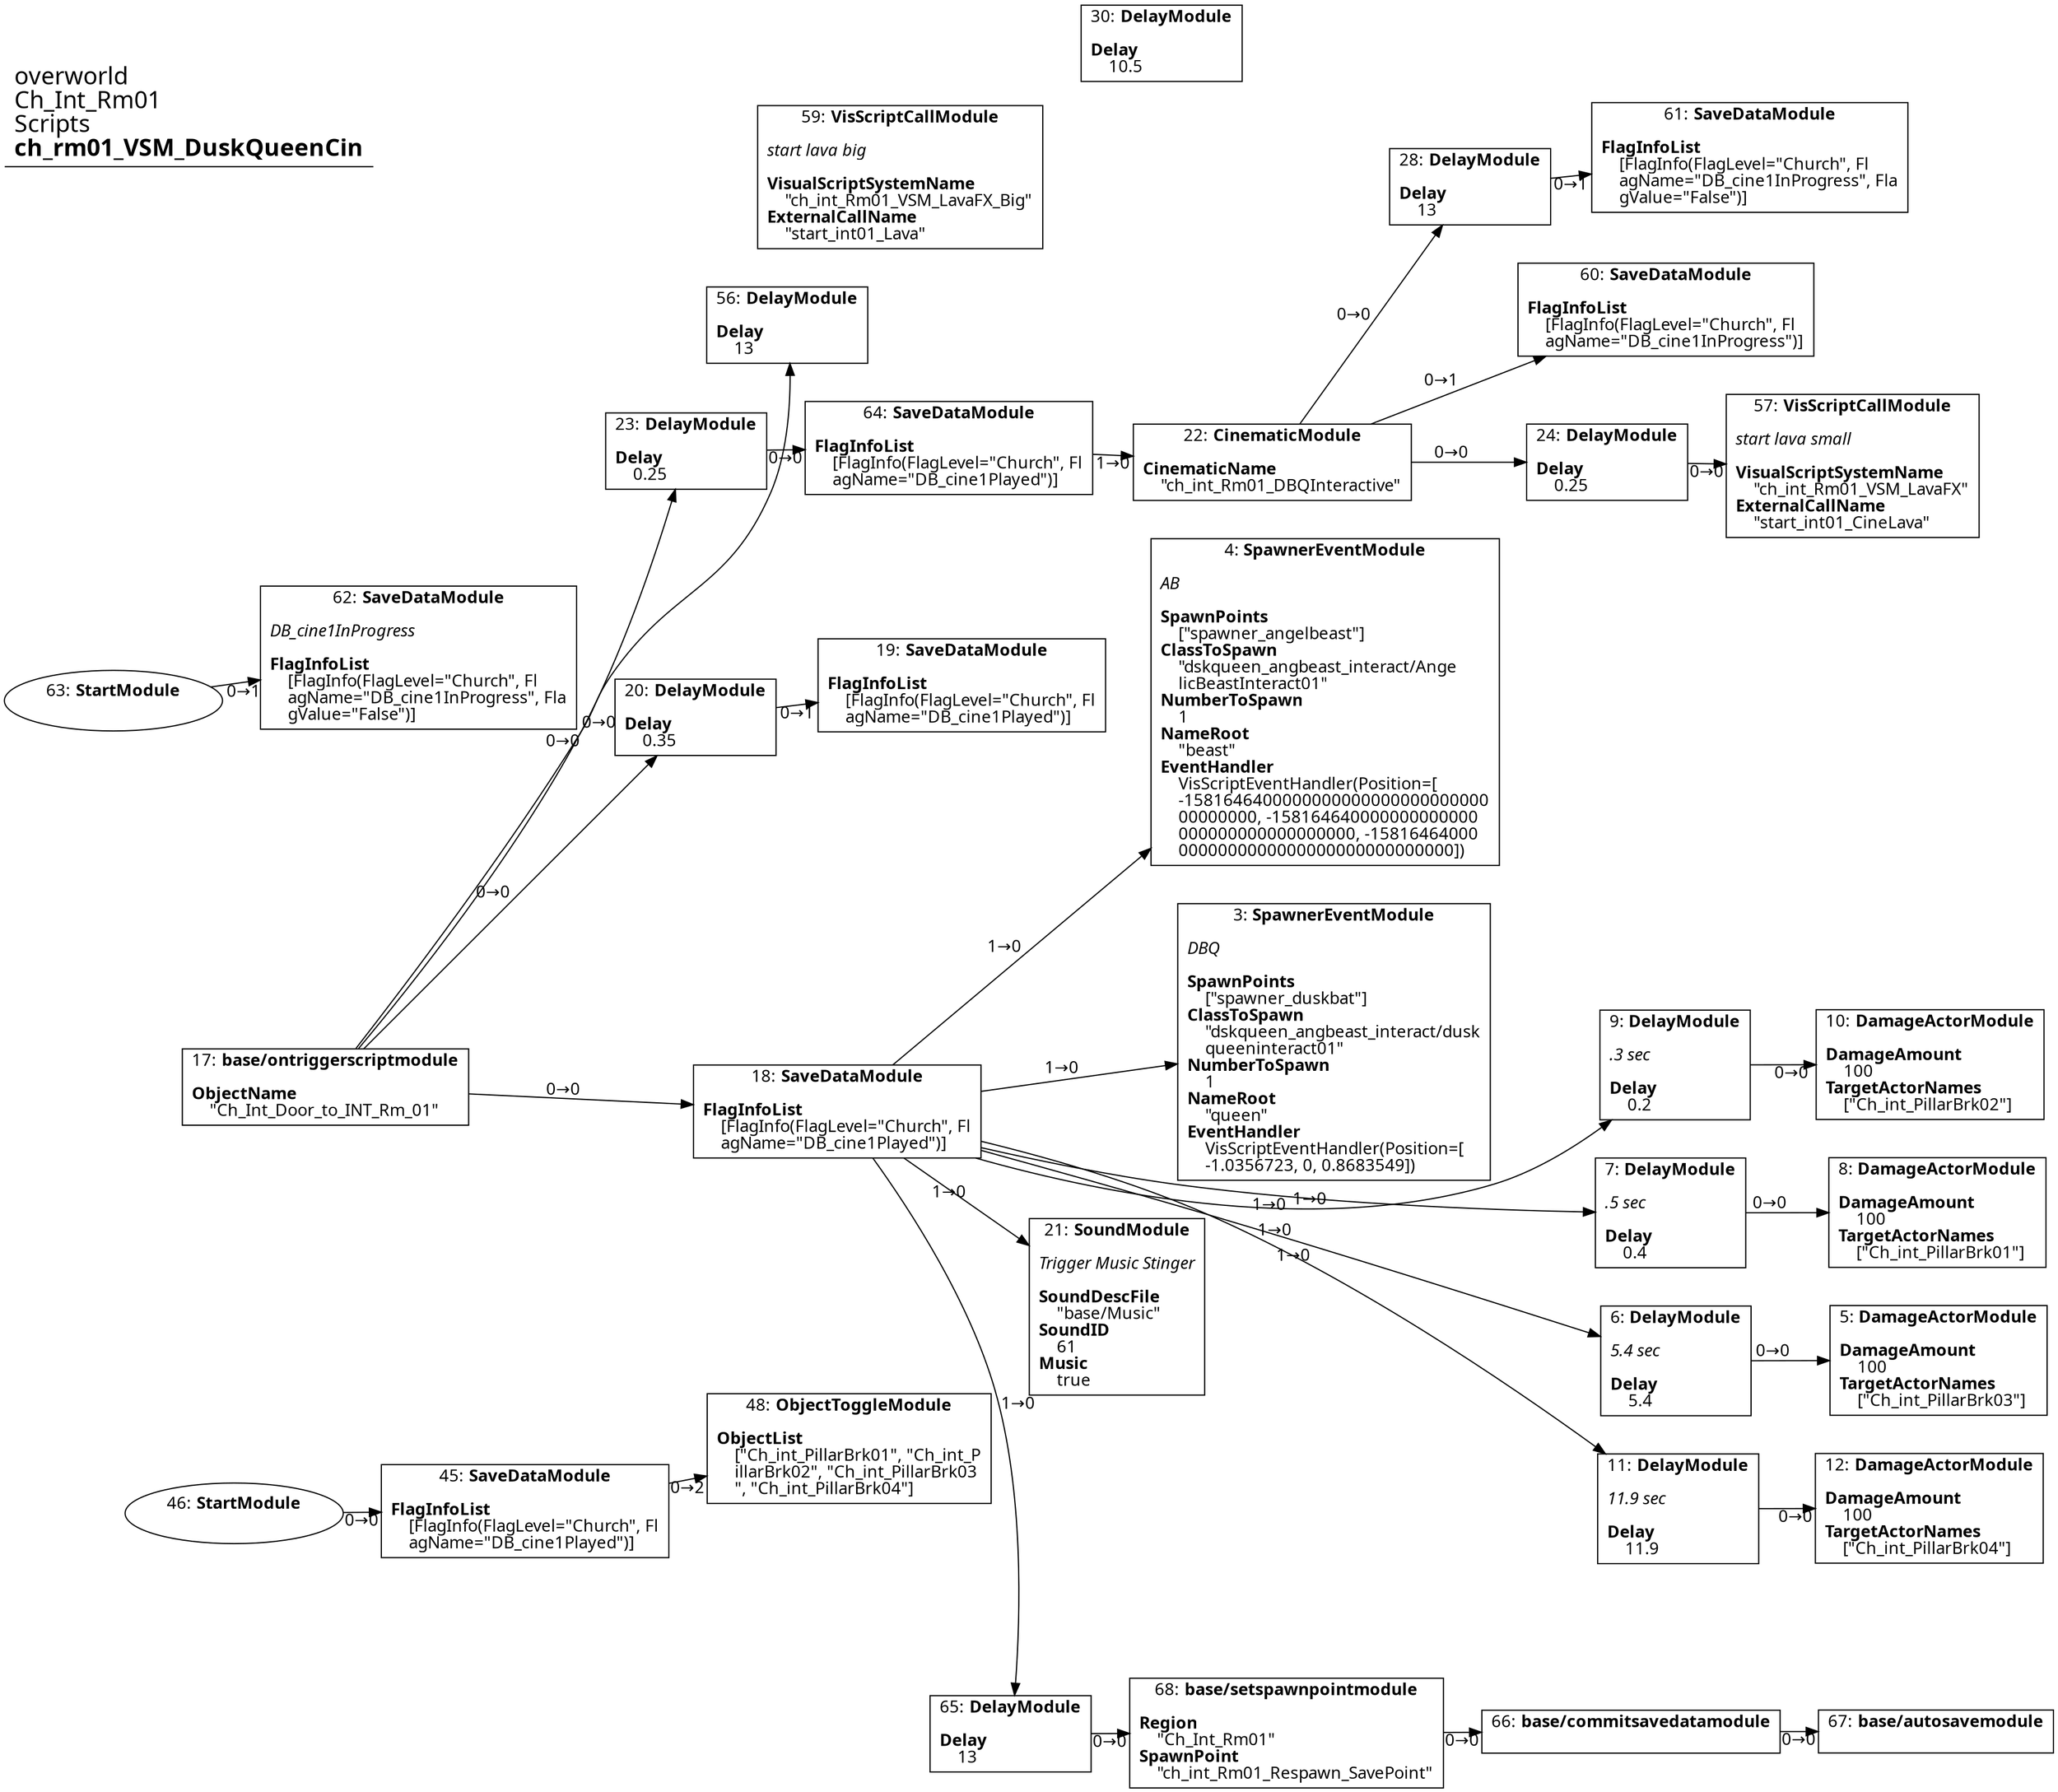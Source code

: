 digraph {
    layout = fdp;
    overlap = prism;
    sep = "+16";
    splines = spline;

    node [ shape = box ];

    graph [ fontname = "Segoe UI" ];
    node [ fontname = "Segoe UI" ];
    edge [ fontname = "Segoe UI" ];

    3 [ label = <3: <b>SpawnerEventModule</b><br/><br/><i>DBQ<br align="left"/></i><br align="left"/><b>SpawnPoints</b><br align="left"/>    [&quot;spawner_duskbat&quot;]<br align="left"/><b>ClassToSpawn</b><br align="left"/>    &quot;dskqueen_angbeast_interact/dusk<br align="left"/>    queeninteract01&quot;<br align="left"/><b>NumberToSpawn</b><br align="left"/>    1<br align="left"/><b>NameRoot</b><br align="left"/>    &quot;queen&quot;<br align="left"/><b>EventHandler</b><br align="left"/>    VisScriptEventHandler(Position=[<br align="left"/>    -1.0356723, 0, 0.8683549])<br align="left"/>> ];
    3 [ pos = "0.60700005,0.047000002!" ];

    4 [ label = <4: <b>SpawnerEventModule</b><br/><br/><i>AB<br align="left"/></i><br align="left"/><b>SpawnPoints</b><br align="left"/>    [&quot;spawner_angelbeast&quot;]<br align="left"/><b>ClassToSpawn</b><br align="left"/>    &quot;dskqueen_angbeast_interact/Ange<br align="left"/>    licBeastInteract01&quot;<br align="left"/><b>NumberToSpawn</b><br align="left"/>    1<br align="left"/><b>NameRoot</b><br align="left"/>    &quot;beast&quot;<br align="left"/><b>EventHandler</b><br align="left"/>    VisScriptEventHandler(Position=[<br align="left"/>    -1581646400000000000000000000000<br align="left"/>    00000000, -158164640000000000000<br align="left"/>    000000000000000000, -15816464000<br align="left"/>    0000000000000000000000000000])<br align="left"/>> ];
    4 [ pos = "0.605,0.272!" ];

    5 [ label = <5: <b>DamageActorModule</b><br/><br/><b>DamageAmount</b><br align="left"/>    100<br align="left"/><b>TargetActorNames</b><br align="left"/>    [&quot;Ch_int_PillarBrk03&quot;]<br align="left"/>> ];
    5 [ pos = "1.2360001,-0.41900003!" ];

    6 [ label = <6: <b>DelayModule</b><br/><br/><i>5.4 sec<br align="left"/></i><br align="left"/><b>Delay</b><br align="left"/>    5.4<br align="left"/>> ];
    6 [ pos = "0.98,-0.41900003!" ];
    6 -> 5 [ label = "0→0" ];

    7 [ label = <7: <b>DelayModule</b><br/><br/><i>.5 sec<br align="left"/></i><br align="left"/><b>Delay</b><br align="left"/>    0.4<br align="left"/>> ];
    7 [ pos = "0.975,-0.27800003!" ];
    7 -> 8 [ label = "0→0" ];

    8 [ label = <8: <b>DamageActorModule</b><br/><br/><b>DamageAmount</b><br align="left"/>    100<br align="left"/><b>TargetActorNames</b><br align="left"/>    [&quot;Ch_int_PillarBrk01&quot;]<br align="left"/>> ];
    8 [ pos = "1.235,-0.27800003!" ];

    9 [ label = <9: <b>DelayModule</b><br/><br/><i>.3 sec<br align="left"/></i><br align="left"/><b>Delay</b><br align="left"/>    0.2<br align="left"/>> ];
    9 [ pos = "0.97900003,-0.13700001!" ];
    9 -> 10 [ label = "0→0" ];

    10 [ label = <10: <b>DamageActorModule</b><br/><br/><b>DamageAmount</b><br align="left"/>    100<br align="left"/><b>TargetActorNames</b><br align="left"/>    [&quot;Ch_int_PillarBrk02&quot;]<br align="left"/>> ];
    10 [ pos = "1.228,-0.13800001!" ];

    11 [ label = <11: <b>DelayModule</b><br/><br/><i>11.9 sec<br align="left"/></i><br align="left"/><b>Delay</b><br align="left"/>    11.9<br align="left"/>> ];
    11 [ pos = "0.98200005,-0.559!" ];
    11 -> 12 [ label = "0→0" ];

    12 [ label = <12: <b>DamageActorModule</b><br/><br/><b>DamageAmount</b><br align="left"/>    100<br align="left"/><b>TargetActorNames</b><br align="left"/>    [&quot;Ch_int_PillarBrk04&quot;]<br align="left"/>> ];
    12 [ pos = "1.2270001,-0.559!" ];

    17 [ label = <17: <b>base/ontriggerscriptmodule</b><br/><br/><b>ObjectName</b><br align="left"/>    &quot;Ch_Int_Door_to_INT_Rm_01&quot;<br align="left"/>> ];
    17 [ pos = "-0.282,-0.113000005!" ];
    17 -> 18 [ label = "0→0" ];
    17 -> 20 [ label = "0→0" ];
    17 -> 23 [ label = "0→0" ];
    17 -> 56 [ label = "0→0" ];

    18 [ label = <18: <b>SaveDataModule</b><br/><br/><b>FlagInfoList</b><br align="left"/>    [FlagInfo(FlagLevel=&quot;Church&quot;, Fl<br align="left"/>    agName=&quot;DB_cine1Played&quot;)]<br align="left"/>> ];
    18 [ pos = "0.19800001,-0.113000005!" ];
    18 -> 4 [ label = "1→0" ];
    18 -> 3 [ label = "1→0" ];
    18 -> 9 [ label = "1→0" ];
    18 -> 7 [ label = "1→0" ];
    18 -> 6 [ label = "1→0" ];
    18 -> 11 [ label = "1→0" ];
    18 -> 21 [ label = "1→0" ];
    18 -> 65 [ label = "1→0" ];

    19 [ label = <19: <b>SaveDataModule</b><br/><br/><b>FlagInfoList</b><br align="left"/>    [FlagInfo(FlagLevel=&quot;Church&quot;, Fl<br align="left"/>    agName=&quot;DB_cine1Played&quot;)]<br align="left"/>> ];
    19 [ pos = "0.33900002,0.28100002!" ];

    20 [ label = <20: <b>DelayModule</b><br/><br/><b>Delay</b><br align="left"/>    0.35<br align="left"/>> ];
    20 [ pos = "0.162,0.25800002!" ];
    20 -> 19 [ label = "0→1" ];

    21 [ label = <21: <b>SoundModule</b><br/><br/><i>Trigger Music Stinger<br align="left"/></i><br align="left"/><b>SoundDescFile</b><br align="left"/>    &quot;base/Music&quot;<br align="left"/><b>SoundID</b><br align="left"/>    61<br align="left"/><b>Music</b><br align="left"/>    true<br align="left"/>> ];
    21 [ pos = "0.448,-0.29000002!" ];

    22 [ label = <22: <b>CinematicModule</b><br/><br/><b>CinematicName</b><br align="left"/>    &quot;ch_int_Rm01_DBQInteractive&quot;<br align="left"/>> ];
    22 [ pos = "0.56100005,0.407!" ];
    22 -> 24 [ label = "0→0" ];
    22 -> 60 [ label = "0→1" ];
    22 -> 28 [ label = "0→0" ];

    23 [ label = <23: <b>DelayModule</b><br/><br/><b>Delay</b><br align="left"/>    0.25<br align="left"/>> ];
    23 [ pos = "0.16100001,0.43!" ];
    23 -> 64 [ label = "0→0" ];

    24 [ label = <24: <b>DelayModule</b><br/><br/><b>Delay</b><br align="left"/>    0.25<br align="left"/>> ];
    24 [ pos = "0.81000006,0.407!" ];
    24 -> 57 [ label = "0→0" ];

    28 [ label = <28: <b>DelayModule</b><br/><br/><b>Delay</b><br align="left"/>    13<br align="left"/>> ];
    28 [ pos = "0.814,0.70600003!" ];
    28 -> 61 [ label = "0→1" ];

    30 [ label = <30: <b>DelayModule</b><br/><br/><b>Delay</b><br align="left"/>    10.5<br align="left"/>> ];
    30 [ pos = "0.41900003,0.794!" ];

    45 [ label = <45: <b>SaveDataModule</b><br/><br/><b>FlagInfoList</b><br align="left"/>    [FlagInfo(FlagLevel=&quot;Church&quot;, Fl<br align="left"/>    agName=&quot;DB_cine1Played&quot;)]<br align="left"/>> ];
    45 [ pos = "-0.11100001,-0.508!" ];
    45 -> 48 [ label = "0→2" ];

    46 [ label = <46: <b>StartModule</b><br/><br/>> ];
    46 [ shape = oval ]
    46 [ pos = "-0.272,-0.508!" ];
    46 -> 45 [ label = "0→0" ];

    48 [ label = <48: <b>ObjectToggleModule</b><br/><br/><b>ObjectList</b><br align="left"/>    [&quot;Ch_int_PillarBrk01&quot;, &quot;Ch_int_P<br align="left"/>    illarBrk02&quot;, &quot;Ch_int_PillarBrk03<br align="left"/>    &quot;, &quot;Ch_int_PillarBrk04&quot;]<br align="left"/>> ];
    48 [ pos = "0.113000005,-0.462!" ];

    56 [ label = <56: <b>DelayModule</b><br/><br/><b>Delay</b><br align="left"/>    13<br align="left"/>> ];
    56 [ pos = "0.157,0.578!" ];

    57 [ label = <57: <b>VisScriptCallModule</b><br/><br/><i>start lava small<br align="left"/></i><br align="left"/><b>VisualScriptSystemName</b><br align="left"/>    &quot;ch_int_Rm01_VSM_LavaFX&quot;<br align="left"/><b>ExternalCallName</b><br align="left"/>    &quot;start_int01_CineLava&quot;<br align="left"/>> ];
    57 [ pos = "1.021,0.40600002!" ];

    59 [ label = <59: <b>VisScriptCallModule</b><br/><br/><i>start lava big<br align="left"/></i><br align="left"/><b>VisualScriptSystemName</b><br align="left"/>    &quot;ch_int_Rm01_VSM_LavaFX_Big&quot;<br align="left"/><b>ExternalCallName</b><br align="left"/>    &quot;start_int01_Lava&quot;<br align="left"/>> ];
    59 [ pos = "0.257,0.712!" ];

    60 [ label = <60: <b>SaveDataModule</b><br/><br/><b>FlagInfoList</b><br align="left"/>    [FlagInfo(FlagLevel=&quot;Church&quot;, Fl<br align="left"/>    agName=&quot;DB_cine1InProgress&quot;)]<br align="left"/>> ];
    60 [ pos = "0.85600007,0.54800004!" ];

    61 [ label = <61: <b>SaveDataModule</b><br/><br/><b>FlagInfoList</b><br align="left"/>    [FlagInfo(FlagLevel=&quot;Church&quot;, Fl<br align="left"/>    agName=&quot;DB_cine1InProgress&quot;, Fla<br align="left"/>    gValue=&quot;False&quot;)]<br align="left"/>> ];
    61 [ pos = "1.008,0.72900003!" ];

    62 [ label = <62: <b>SaveDataModule</b><br/><br/><i>DB_cine1InProgress<br align="left"/></i><br align="left"/><b>FlagInfoList</b><br align="left"/>    [FlagInfo(FlagLevel=&quot;Church&quot;, Fl<br align="left"/>    agName=&quot;DB_cine1InProgress&quot;, Fla<br align="left"/>    gValue=&quot;False&quot;)]<br align="left"/>> ];
    62 [ pos = "-0.27,0.27400002!" ];

    63 [ label = <63: <b>StartModule</b><br/><br/>> ];
    63 [ shape = oval ]
    63 [ pos = "-0.44300002,0.25100002!" ];
    63 -> 62 [ label = "0→1" ];

    64 [ label = <64: <b>SaveDataModule</b><br/><br/><b>FlagInfoList</b><br align="left"/>    [FlagInfo(FlagLevel=&quot;Church&quot;, Fl<br align="left"/>    agName=&quot;DB_cine1Played&quot;)]<br align="left"/>> ];
    64 [ pos = "0.33900002,0.43!" ];
    64 -> 22 [ label = "1→0" ];

    65 [ label = <65: <b>DelayModule</b><br/><br/><b>Delay</b><br align="left"/>    13<br align="left"/>> ];
    65 [ pos = "0.43500003,-0.781!" ];
    65 -> 68 [ label = "0→0" ];

    66 [ label = <66: <b>base/commitsavedatamodule</b><br/><br/>> ];
    66 [ pos = "0.90500003,-0.781!" ];
    66 -> 67 [ label = "0→0" ];

    67 [ label = <67: <b>base/autosavemodule</b><br/><br/>> ];
    67 [ pos = "1.141,-0.781!" ];

    68 [ label = <68: <b>base/setspawnpointmodule</b><br/><br/><b>Region</b><br align="left"/>    &quot;Ch_Int_Rm01&quot;<br align="left"/><b>SpawnPoint</b><br align="left"/>    &quot;ch_int_Rm01_Respawn_SavePoint&quot;<br align="left"/>> ];
    68 [ pos = "0.623,-0.781!" ];
    68 -> 66 [ label = "0→0" ];

    title [ pos = "-0.44400004,0.795!" ];
    title [ shape = underline ];
    title [ label = <<font point-size="20">overworld<br align="left"/>Ch_Int_Rm01<br align="left"/>Scripts<br align="left"/><b>ch_rm01_VSM_DuskQueenCin</b><br align="left"/></font>> ];
}
